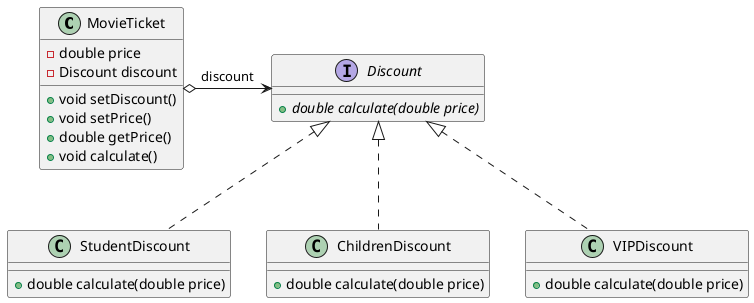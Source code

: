 @startuml

class MovieTicket{
-double price
-Discount discount
+void setDiscount() /'set strategy method..'/
+void setPrice()
+double getPrice()
+void calculate()
}

interface Discount {
+{abstract} double calculate(double price)
}

class StudentDiscount implements Discount {
+double calculate(double price)
}

class ChildrenDiscount implements Discount {
+double calculate(double price)
}

class VIPDiscount implements Discount {
+double calculate(double price)
}

MovieTicket o-right-> Discount : discount

@enduml